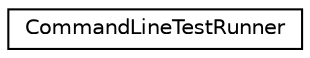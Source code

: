 digraph "Graphical Class Hierarchy"
{
 // LATEX_PDF_SIZE
  edge [fontname="Helvetica",fontsize="10",labelfontname="Helvetica",labelfontsize="10"];
  node [fontname="Helvetica",fontsize="10",shape=record];
  rankdir="LR";
  Node0 [label="CommandLineTestRunner",height=0.2,width=0.4,color="black", fillcolor="white", style="filled",URL="$classCommandLineTestRunner.html",tooltip=" "];
}
